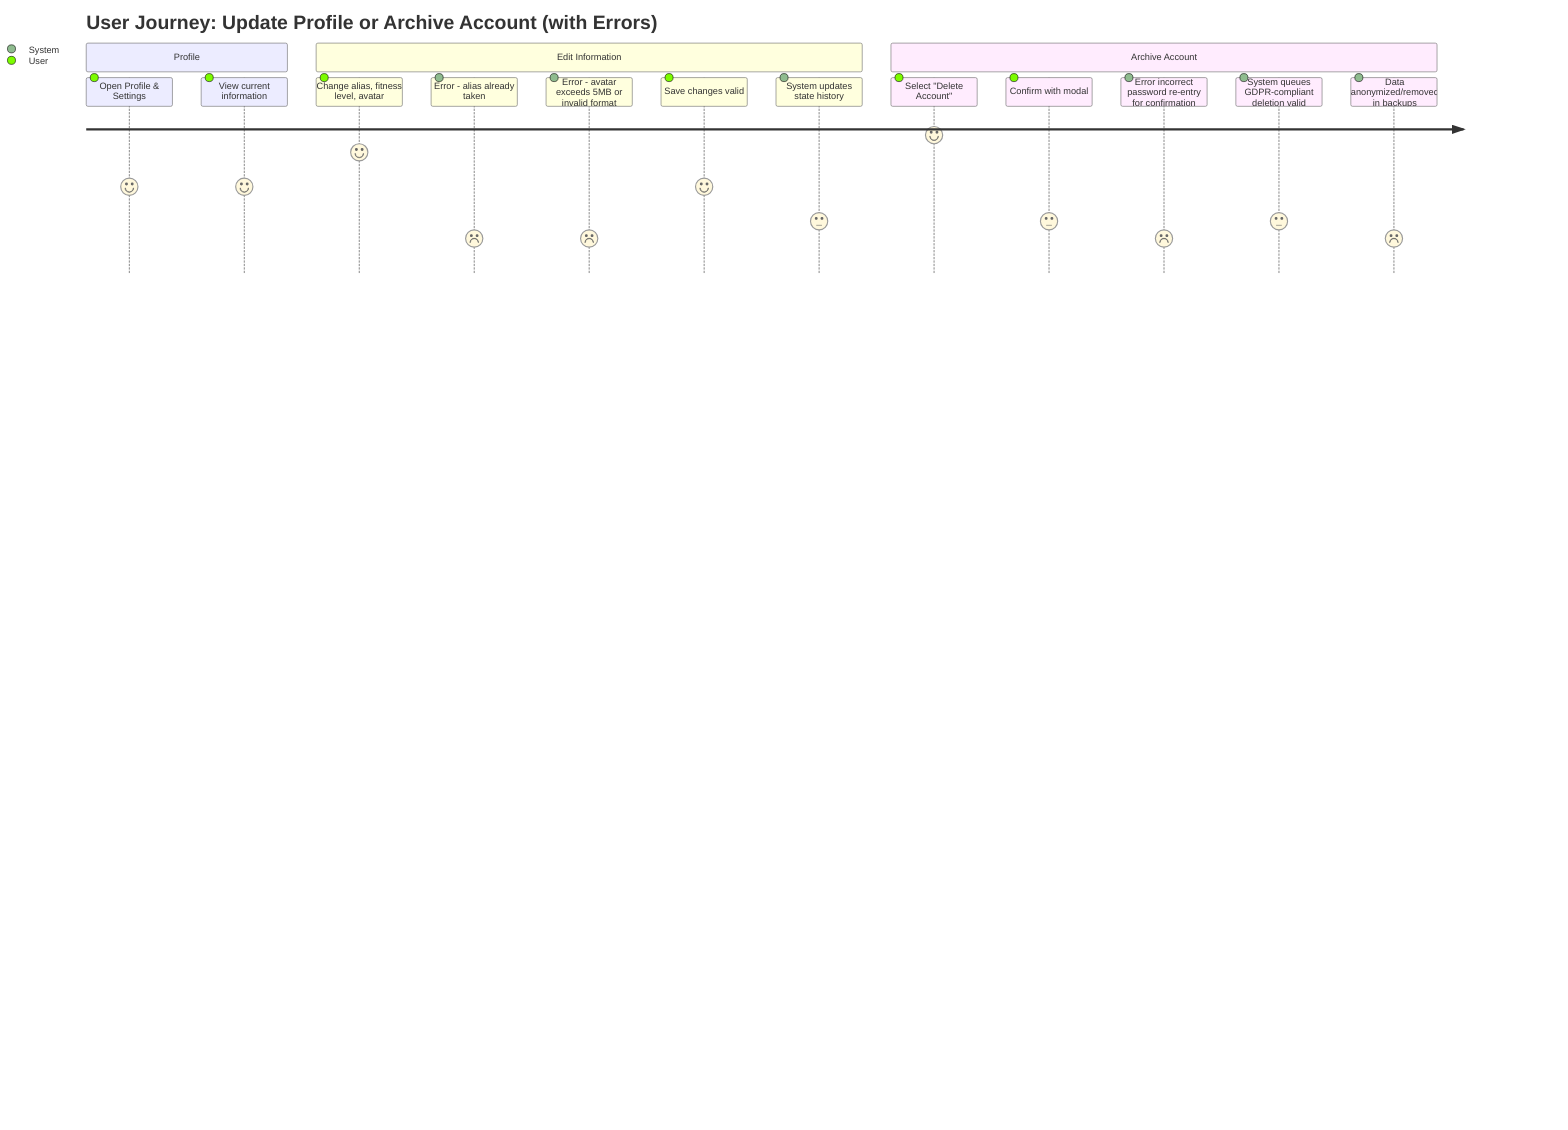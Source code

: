 %% Source: PRD | Section: n/a | Heading: Profile → Change State (Update Info or Archive Account) with Error States
journey
    title User Journey: Update Profile or Archive Account (with Errors)
    section Profile
      Open Profile & Settings: 5: User
      View current information: 5: User
    section Edit Information
      Change alias, fitness level, avatar: 7: User
      Error - alias already taken: 2: System
      Error - avatar exceeds 5MB or invalid format: 2: System
      Save changes valid: 5: User
      System updates state history: 3: System
    section Archive Account
      Select "Delete Account": 8: User
      Confirm with modal: 3: User
      Error incorrect password re‑entry for confirmation: 2: System
      System queues GDPR-compliant deletion valid: 3: System
      Data anonymized/removed in backups: 2: System
